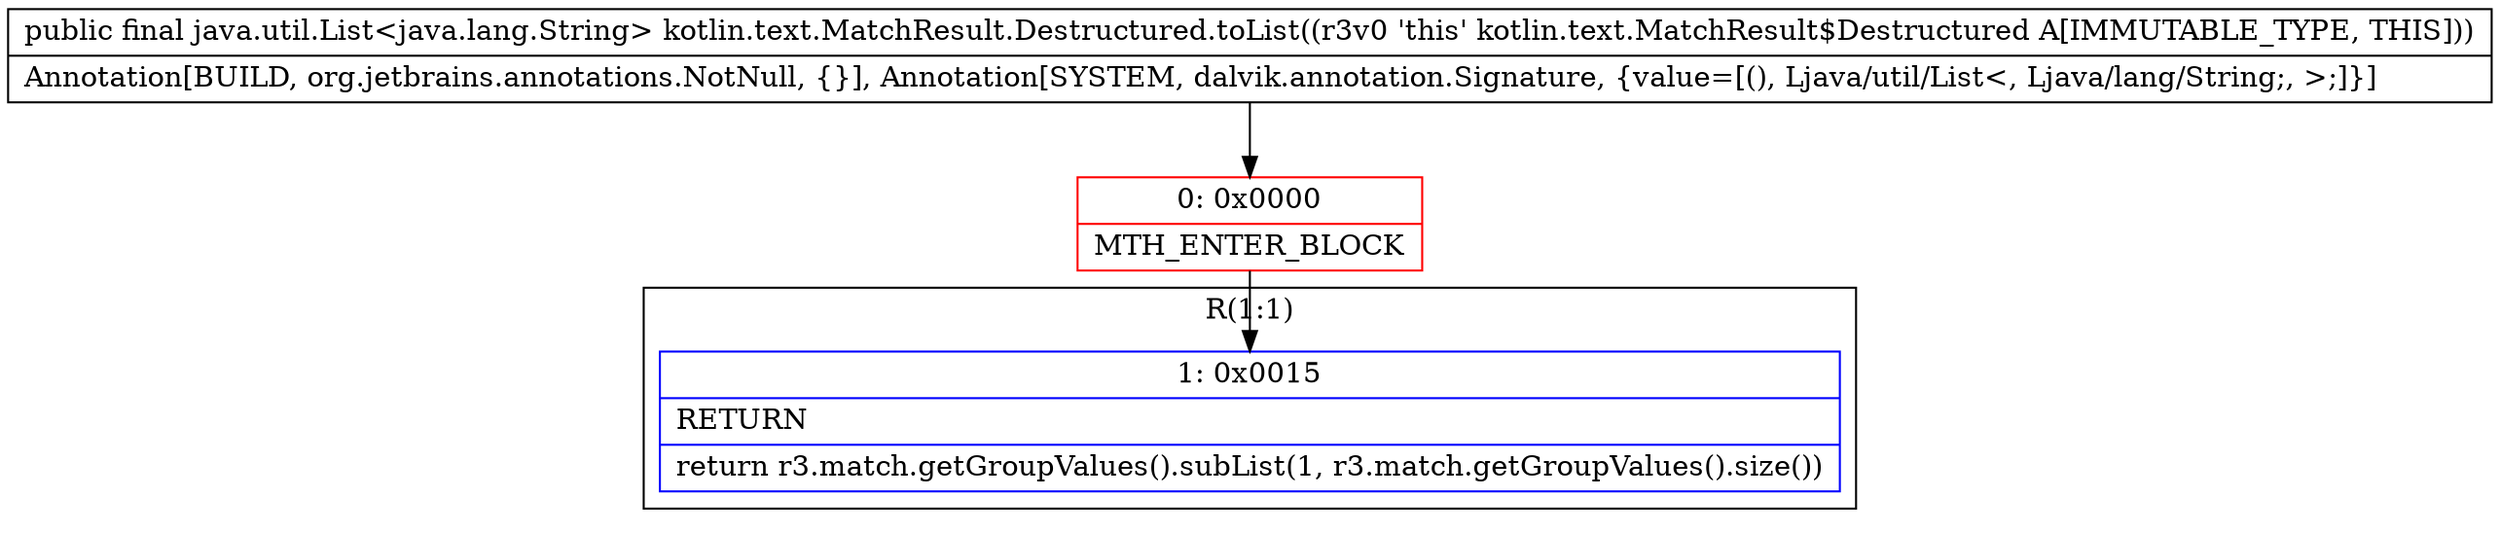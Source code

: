 digraph "CFG forkotlin.text.MatchResult.Destructured.toList()Ljava\/util\/List;" {
subgraph cluster_Region_807085457 {
label = "R(1:1)";
node [shape=record,color=blue];
Node_1 [shape=record,label="{1\:\ 0x0015|RETURN\l|return r3.match.getGroupValues().subList(1, r3.match.getGroupValues().size())\l}"];
}
Node_0 [shape=record,color=red,label="{0\:\ 0x0000|MTH_ENTER_BLOCK\l}"];
MethodNode[shape=record,label="{public final java.util.List\<java.lang.String\> kotlin.text.MatchResult.Destructured.toList((r3v0 'this' kotlin.text.MatchResult$Destructured A[IMMUTABLE_TYPE, THIS]))  | Annotation[BUILD, org.jetbrains.annotations.NotNull, \{\}], Annotation[SYSTEM, dalvik.annotation.Signature, \{value=[(), Ljava\/util\/List\<, Ljava\/lang\/String;, \>;]\}]\l}"];
MethodNode -> Node_0;
Node_0 -> Node_1;
}

